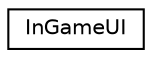 digraph "Graphical Class Hierarchy"
{
  edge [fontname="Helvetica",fontsize="10",labelfontname="Helvetica",labelfontsize="10"];
  node [fontname="Helvetica",fontsize="10",shape=record];
  rankdir="LR";
  Node1 [label="InGameUI",height=0.2,width=0.4,color="black", fillcolor="white", style="filled",URL="$classInGameUI.html"];
}
